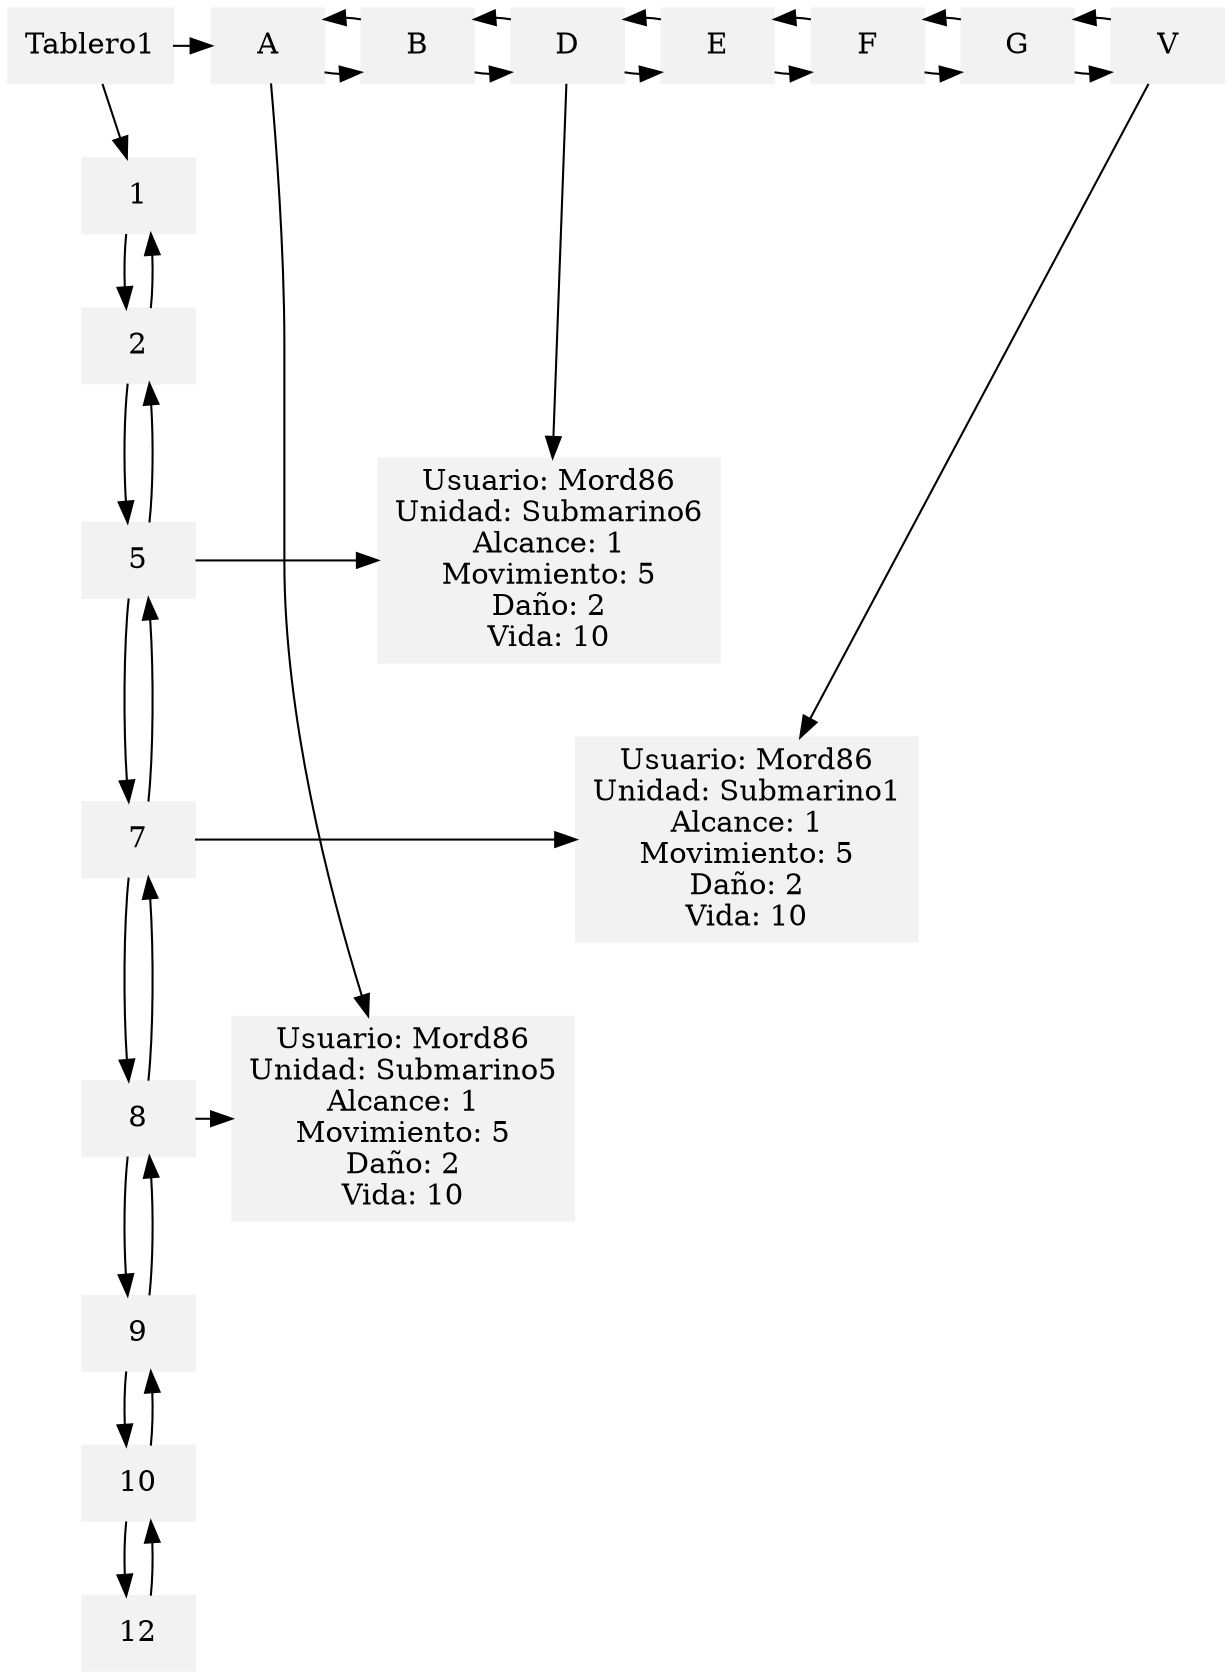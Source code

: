 digraph g{
	 node[shape=box, style=filled, color=Gray95];
	 edge[color = black];
	 rankdir = UD; 
{rank=min;"Tablero1";"A";"B";"D";"E";"F";"G";"V";};
{rank=same;"1";};
{rank=same;"2";};
{rank=same;"5";"Usuario: Mord86
Unidad: Submarino6
Alcance: 1
Movimiento: 5
Daño: 2
Vida: 10";};
{rank=same;"7";"Usuario: Mord86
Unidad: Submarino1
Alcance: 1
Movimiento: 5
Daño: 2
Vida: 10";};
{rank=same;"8";"Usuario: Mord86
Unidad: Submarino5
Alcance: 1
Movimiento: 5
Daño: 2
Vida: 10";};
{rank=same;"9";};
{rank=same;"10";};
{rank=same;"12";};
"A" -> "Usuario: Mord86
Unidad: Submarino5
Alcance: 1
Movimiento: 5
Daño: 2
Vida: 10";
"D" -> "Usuario: Mord86
Unidad: Submarino6
Alcance: 1
Movimiento: 5
Daño: 2
Vida: 10";
"V" -> "Usuario: Mord86
Unidad: Submarino1
Alcance: 1
Movimiento: 5
Daño: 2
Vida: 10";
"5" -> "Usuario: Mord86
Unidad: Submarino6
Alcance: 1
Movimiento: 5
Daño: 2
Vida: 10";
"7" -> "Usuario: Mord86
Unidad: Submarino1
Alcance: 1
Movimiento: 5
Daño: 2
Vida: 10";
"8" -> "Usuario: Mord86
Unidad: Submarino5
Alcance: 1
Movimiento: 5
Daño: 2
Vida: 10";
"Tablero1" -> "1"[rankdir=UD];
subgraph cluster0{
"1" -> "2"[rankdir=UD];
"2" -> "1"[rankdir=UD];
"2" -> "5"[rankdir=UD];
"5" -> "2"[rankdir=UD];
"5" -> "7"[rankdir=UD];
"7" -> "5"[rankdir=UD];
"7" -> "8"[rankdir=UD];
"8" -> "7"[rankdir=UD];
"8" -> "9"[rankdir=UD];
"9" -> "8"[rankdir=UD];
"9" -> "10"[rankdir=UD];
"10" -> "9"[rankdir=UD];
"10" -> "12"[rankdir=UD];
"12" -> "10"[rankdir=UD];
}
"Tablero1" -> "A";
"A" -> "B";
"B" -> "A";
"B" -> "D";
"D" -> "B";
"D" -> "E";
"E" -> "D";
"E" -> "F";
"F" -> "E";
"F" -> "G";
"G" -> "F";
"G" -> "V";
"V" -> "G";
}
